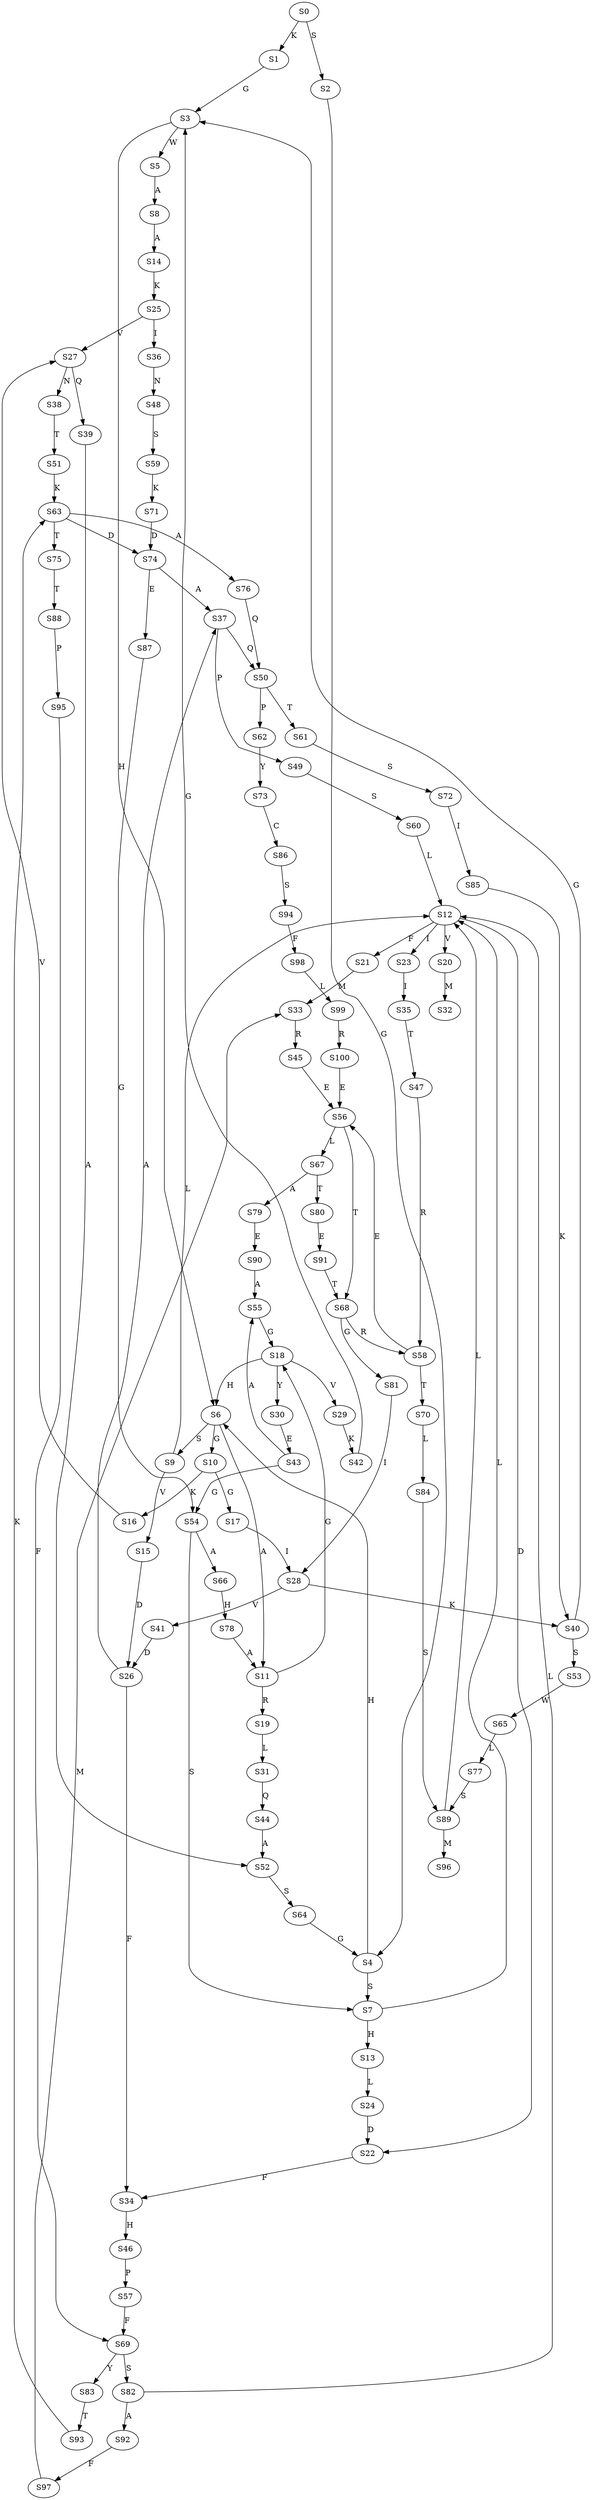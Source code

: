 strict digraph  {
	S0 -> S1 [ label = K ];
	S0 -> S2 [ label = S ];
	S1 -> S3 [ label = G ];
	S2 -> S4 [ label = G ];
	S3 -> S5 [ label = W ];
	S3 -> S6 [ label = H ];
	S4 -> S6 [ label = H ];
	S4 -> S7 [ label = S ];
	S5 -> S8 [ label = A ];
	S6 -> S9 [ label = S ];
	S6 -> S10 [ label = G ];
	S6 -> S11 [ label = A ];
	S7 -> S12 [ label = L ];
	S7 -> S13 [ label = H ];
	S8 -> S14 [ label = A ];
	S9 -> S12 [ label = L ];
	S9 -> S15 [ label = V ];
	S10 -> S16 [ label = K ];
	S10 -> S17 [ label = G ];
	S11 -> S18 [ label = G ];
	S11 -> S19 [ label = R ];
	S12 -> S20 [ label = V ];
	S12 -> S21 [ label = F ];
	S12 -> S22 [ label = D ];
	S12 -> S23 [ label = I ];
	S13 -> S24 [ label = L ];
	S14 -> S25 [ label = K ];
	S15 -> S26 [ label = D ];
	S16 -> S27 [ label = V ];
	S17 -> S28 [ label = I ];
	S18 -> S29 [ label = V ];
	S18 -> S30 [ label = Y ];
	S18 -> S6 [ label = H ];
	S19 -> S31 [ label = L ];
	S20 -> S32 [ label = M ];
	S21 -> S33 [ label = M ];
	S22 -> S34 [ label = F ];
	S23 -> S35 [ label = I ];
	S24 -> S22 [ label = D ];
	S25 -> S27 [ label = V ];
	S25 -> S36 [ label = I ];
	S26 -> S34 [ label = F ];
	S26 -> S37 [ label = A ];
	S27 -> S38 [ label = N ];
	S27 -> S39 [ label = Q ];
	S28 -> S40 [ label = K ];
	S28 -> S41 [ label = V ];
	S29 -> S42 [ label = K ];
	S30 -> S43 [ label = E ];
	S31 -> S44 [ label = Q ];
	S33 -> S45 [ label = R ];
	S34 -> S46 [ label = H ];
	S35 -> S47 [ label = T ];
	S36 -> S48 [ label = N ];
	S37 -> S49 [ label = P ];
	S37 -> S50 [ label = Q ];
	S38 -> S51 [ label = T ];
	S39 -> S52 [ label = A ];
	S40 -> S3 [ label = G ];
	S40 -> S53 [ label = S ];
	S41 -> S26 [ label = D ];
	S42 -> S3 [ label = G ];
	S43 -> S54 [ label = G ];
	S43 -> S55 [ label = A ];
	S44 -> S52 [ label = A ];
	S45 -> S56 [ label = E ];
	S46 -> S57 [ label = P ];
	S47 -> S58 [ label = R ];
	S48 -> S59 [ label = S ];
	S49 -> S60 [ label = S ];
	S50 -> S61 [ label = T ];
	S50 -> S62 [ label = P ];
	S51 -> S63 [ label = K ];
	S52 -> S64 [ label = S ];
	S53 -> S65 [ label = W ];
	S54 -> S66 [ label = A ];
	S54 -> S7 [ label = S ];
	S55 -> S18 [ label = G ];
	S56 -> S67 [ label = L ];
	S56 -> S68 [ label = T ];
	S57 -> S69 [ label = F ];
	S58 -> S70 [ label = T ];
	S58 -> S56 [ label = E ];
	S59 -> S71 [ label = K ];
	S60 -> S12 [ label = L ];
	S61 -> S72 [ label = S ];
	S62 -> S73 [ label = Y ];
	S63 -> S74 [ label = D ];
	S63 -> S75 [ label = T ];
	S63 -> S76 [ label = A ];
	S64 -> S4 [ label = G ];
	S65 -> S77 [ label = L ];
	S66 -> S78 [ label = H ];
	S67 -> S79 [ label = A ];
	S67 -> S80 [ label = T ];
	S68 -> S58 [ label = R ];
	S68 -> S81 [ label = G ];
	S69 -> S82 [ label = S ];
	S69 -> S83 [ label = Y ];
	S70 -> S84 [ label = L ];
	S71 -> S74 [ label = D ];
	S72 -> S85 [ label = I ];
	S73 -> S86 [ label = C ];
	S74 -> S37 [ label = A ];
	S74 -> S87 [ label = E ];
	S75 -> S88 [ label = T ];
	S76 -> S50 [ label = Q ];
	S77 -> S89 [ label = S ];
	S78 -> S11 [ label = A ];
	S79 -> S90 [ label = E ];
	S80 -> S91 [ label = E ];
	S81 -> S28 [ label = I ];
	S82 -> S12 [ label = L ];
	S82 -> S92 [ label = A ];
	S83 -> S93 [ label = T ];
	S84 -> S89 [ label = S ];
	S85 -> S40 [ label = K ];
	S86 -> S94 [ label = S ];
	S87 -> S54 [ label = G ];
	S88 -> S95 [ label = P ];
	S89 -> S96 [ label = M ];
	S89 -> S12 [ label = L ];
	S90 -> S55 [ label = A ];
	S91 -> S68 [ label = T ];
	S92 -> S97 [ label = F ];
	S93 -> S63 [ label = K ];
	S94 -> S98 [ label = F ];
	S95 -> S69 [ label = F ];
	S97 -> S33 [ label = M ];
	S98 -> S99 [ label = L ];
	S99 -> S100 [ label = R ];
	S100 -> S56 [ label = E ];
}
